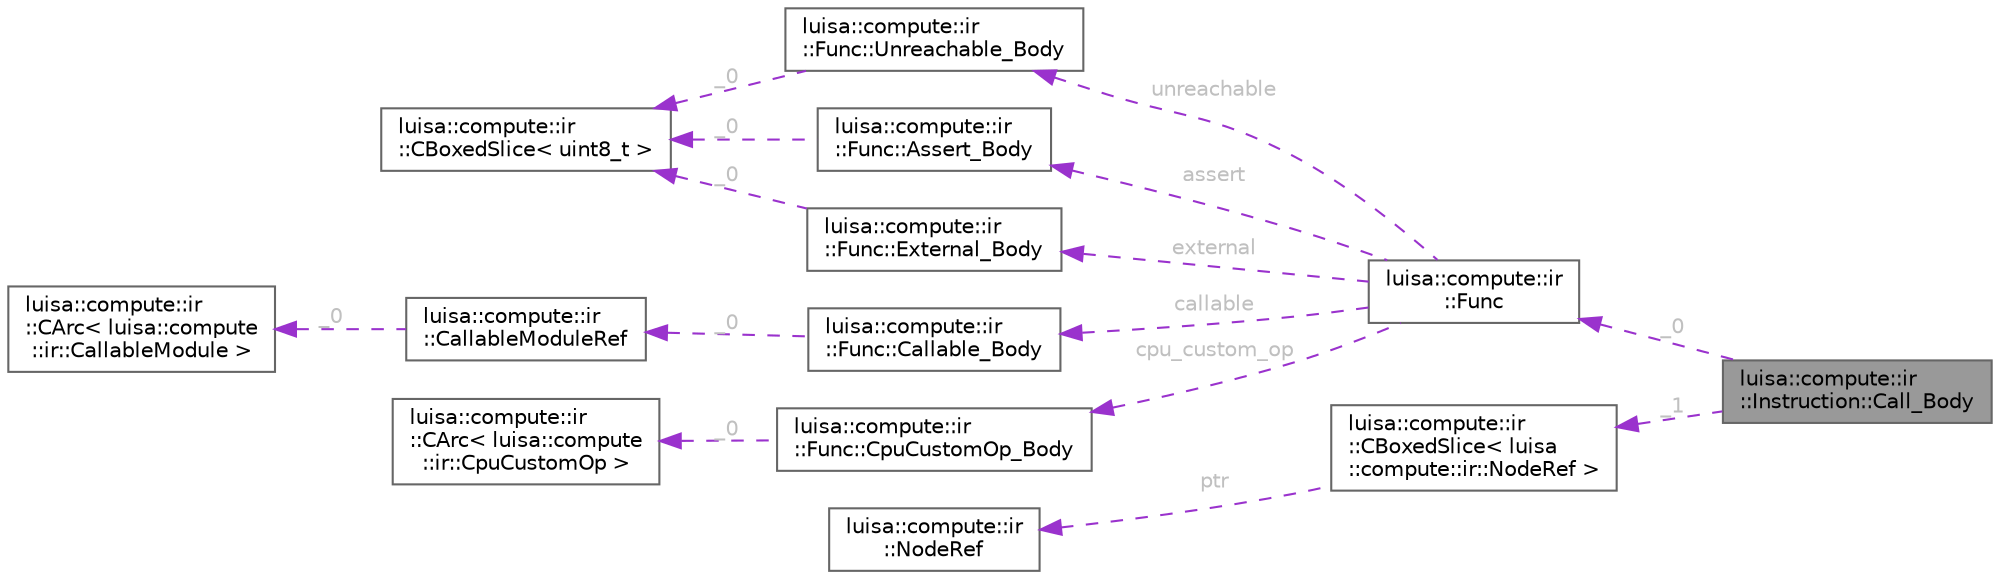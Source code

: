 digraph "luisa::compute::ir::Instruction::Call_Body"
{
 // LATEX_PDF_SIZE
  bgcolor="transparent";
  edge [fontname=Helvetica,fontsize=10,labelfontname=Helvetica,labelfontsize=10];
  node [fontname=Helvetica,fontsize=10,shape=box,height=0.2,width=0.4];
  rankdir="LR";
  Node1 [id="Node000001",label="luisa::compute::ir\l::Instruction::Call_Body",height=0.2,width=0.4,color="gray40", fillcolor="grey60", style="filled", fontcolor="black",tooltip=" "];
  Node2 -> Node1 [id="edge1_Node000001_Node000002",dir="back",color="darkorchid3",style="dashed",tooltip=" ",label=" _0",fontcolor="grey" ];
  Node2 [id="Node000002",label="luisa::compute::ir\l::Func",height=0.2,width=0.4,color="gray40", fillcolor="white", style="filled",URL="$structluisa_1_1compute_1_1ir_1_1_func.html",tooltip=" "];
  Node3 -> Node2 [id="edge2_Node000002_Node000003",dir="back",color="darkorchid3",style="dashed",tooltip=" ",label=" unreachable",fontcolor="grey" ];
  Node3 [id="Node000003",label="luisa::compute::ir\l::Func::Unreachable_Body",height=0.2,width=0.4,color="gray40", fillcolor="white", style="filled",URL="$structluisa_1_1compute_1_1ir_1_1_func_1_1_unreachable___body.html",tooltip=" "];
  Node4 -> Node3 [id="edge3_Node000003_Node000004",dir="back",color="darkorchid3",style="dashed",tooltip=" ",label=" _0",fontcolor="grey" ];
  Node4 [id="Node000004",label="luisa::compute::ir\l::CBoxedSlice\< uint8_t \>",height=0.2,width=0.4,color="gray40", fillcolor="white", style="filled",URL="$structluisa_1_1compute_1_1ir_1_1_c_boxed_slice.html",tooltip=" "];
  Node5 -> Node2 [id="edge4_Node000002_Node000005",dir="back",color="darkorchid3",style="dashed",tooltip=" ",label=" assert",fontcolor="grey" ];
  Node5 [id="Node000005",label="luisa::compute::ir\l::Func::Assert_Body",height=0.2,width=0.4,color="gray40", fillcolor="white", style="filled",URL="$structluisa_1_1compute_1_1ir_1_1_func_1_1_assert___body.html",tooltip=" "];
  Node4 -> Node5 [id="edge5_Node000005_Node000004",dir="back",color="darkorchid3",style="dashed",tooltip=" ",label=" _0",fontcolor="grey" ];
  Node6 -> Node2 [id="edge6_Node000002_Node000006",dir="back",color="darkorchid3",style="dashed",tooltip=" ",label=" callable",fontcolor="grey" ];
  Node6 [id="Node000006",label="luisa::compute::ir\l::Func::Callable_Body",height=0.2,width=0.4,color="gray40", fillcolor="white", style="filled",URL="$structluisa_1_1compute_1_1ir_1_1_func_1_1_callable___body.html",tooltip=" "];
  Node7 -> Node6 [id="edge7_Node000006_Node000007",dir="back",color="darkorchid3",style="dashed",tooltip=" ",label=" _0",fontcolor="grey" ];
  Node7 [id="Node000007",label="luisa::compute::ir\l::CallableModuleRef",height=0.2,width=0.4,color="gray40", fillcolor="white", style="filled",URL="$structluisa_1_1compute_1_1ir_1_1_callable_module_ref.html",tooltip=" "];
  Node8 -> Node7 [id="edge8_Node000007_Node000008",dir="back",color="darkorchid3",style="dashed",tooltip=" ",label=" _0",fontcolor="grey" ];
  Node8 [id="Node000008",label="luisa::compute::ir\l::CArc\< luisa::compute\l::ir::CallableModule \>",height=0.2,width=0.4,color="gray40", fillcolor="white", style="filled",URL="$structluisa_1_1compute_1_1ir_1_1_c_arc.html",tooltip=" "];
  Node9 -> Node2 [id="edge9_Node000002_Node000009",dir="back",color="darkorchid3",style="dashed",tooltip=" ",label=" cpu_custom_op",fontcolor="grey" ];
  Node9 [id="Node000009",label="luisa::compute::ir\l::Func::CpuCustomOp_Body",height=0.2,width=0.4,color="gray40", fillcolor="white", style="filled",URL="$structluisa_1_1compute_1_1ir_1_1_func_1_1_cpu_custom_op___body.html",tooltip=" "];
  Node10 -> Node9 [id="edge10_Node000009_Node000010",dir="back",color="darkorchid3",style="dashed",tooltip=" ",label=" _0",fontcolor="grey" ];
  Node10 [id="Node000010",label="luisa::compute::ir\l::CArc\< luisa::compute\l::ir::CpuCustomOp \>",height=0.2,width=0.4,color="gray40", fillcolor="white", style="filled",URL="$structluisa_1_1compute_1_1ir_1_1_c_arc.html",tooltip=" "];
  Node11 -> Node2 [id="edge11_Node000002_Node000011",dir="back",color="darkorchid3",style="dashed",tooltip=" ",label=" external",fontcolor="grey" ];
  Node11 [id="Node000011",label="luisa::compute::ir\l::Func::External_Body",height=0.2,width=0.4,color="gray40", fillcolor="white", style="filled",URL="$structluisa_1_1compute_1_1ir_1_1_func_1_1_external___body.html",tooltip=" "];
  Node4 -> Node11 [id="edge12_Node000011_Node000004",dir="back",color="darkorchid3",style="dashed",tooltip=" ",label=" _0",fontcolor="grey" ];
  Node12 -> Node1 [id="edge13_Node000001_Node000012",dir="back",color="darkorchid3",style="dashed",tooltip=" ",label=" _1",fontcolor="grey" ];
  Node12 [id="Node000012",label="luisa::compute::ir\l::CBoxedSlice\< luisa\l::compute::ir::NodeRef \>",height=0.2,width=0.4,color="gray40", fillcolor="white", style="filled",URL="$structluisa_1_1compute_1_1ir_1_1_c_boxed_slice.html",tooltip=" "];
  Node13 -> Node12 [id="edge14_Node000012_Node000013",dir="back",color="darkorchid3",style="dashed",tooltip=" ",label=" ptr",fontcolor="grey" ];
  Node13 [id="Node000013",label="luisa::compute::ir\l::NodeRef",height=0.2,width=0.4,color="gray40", fillcolor="white", style="filled",URL="$structluisa_1_1compute_1_1ir_1_1_node_ref.html",tooltip=" "];
}
